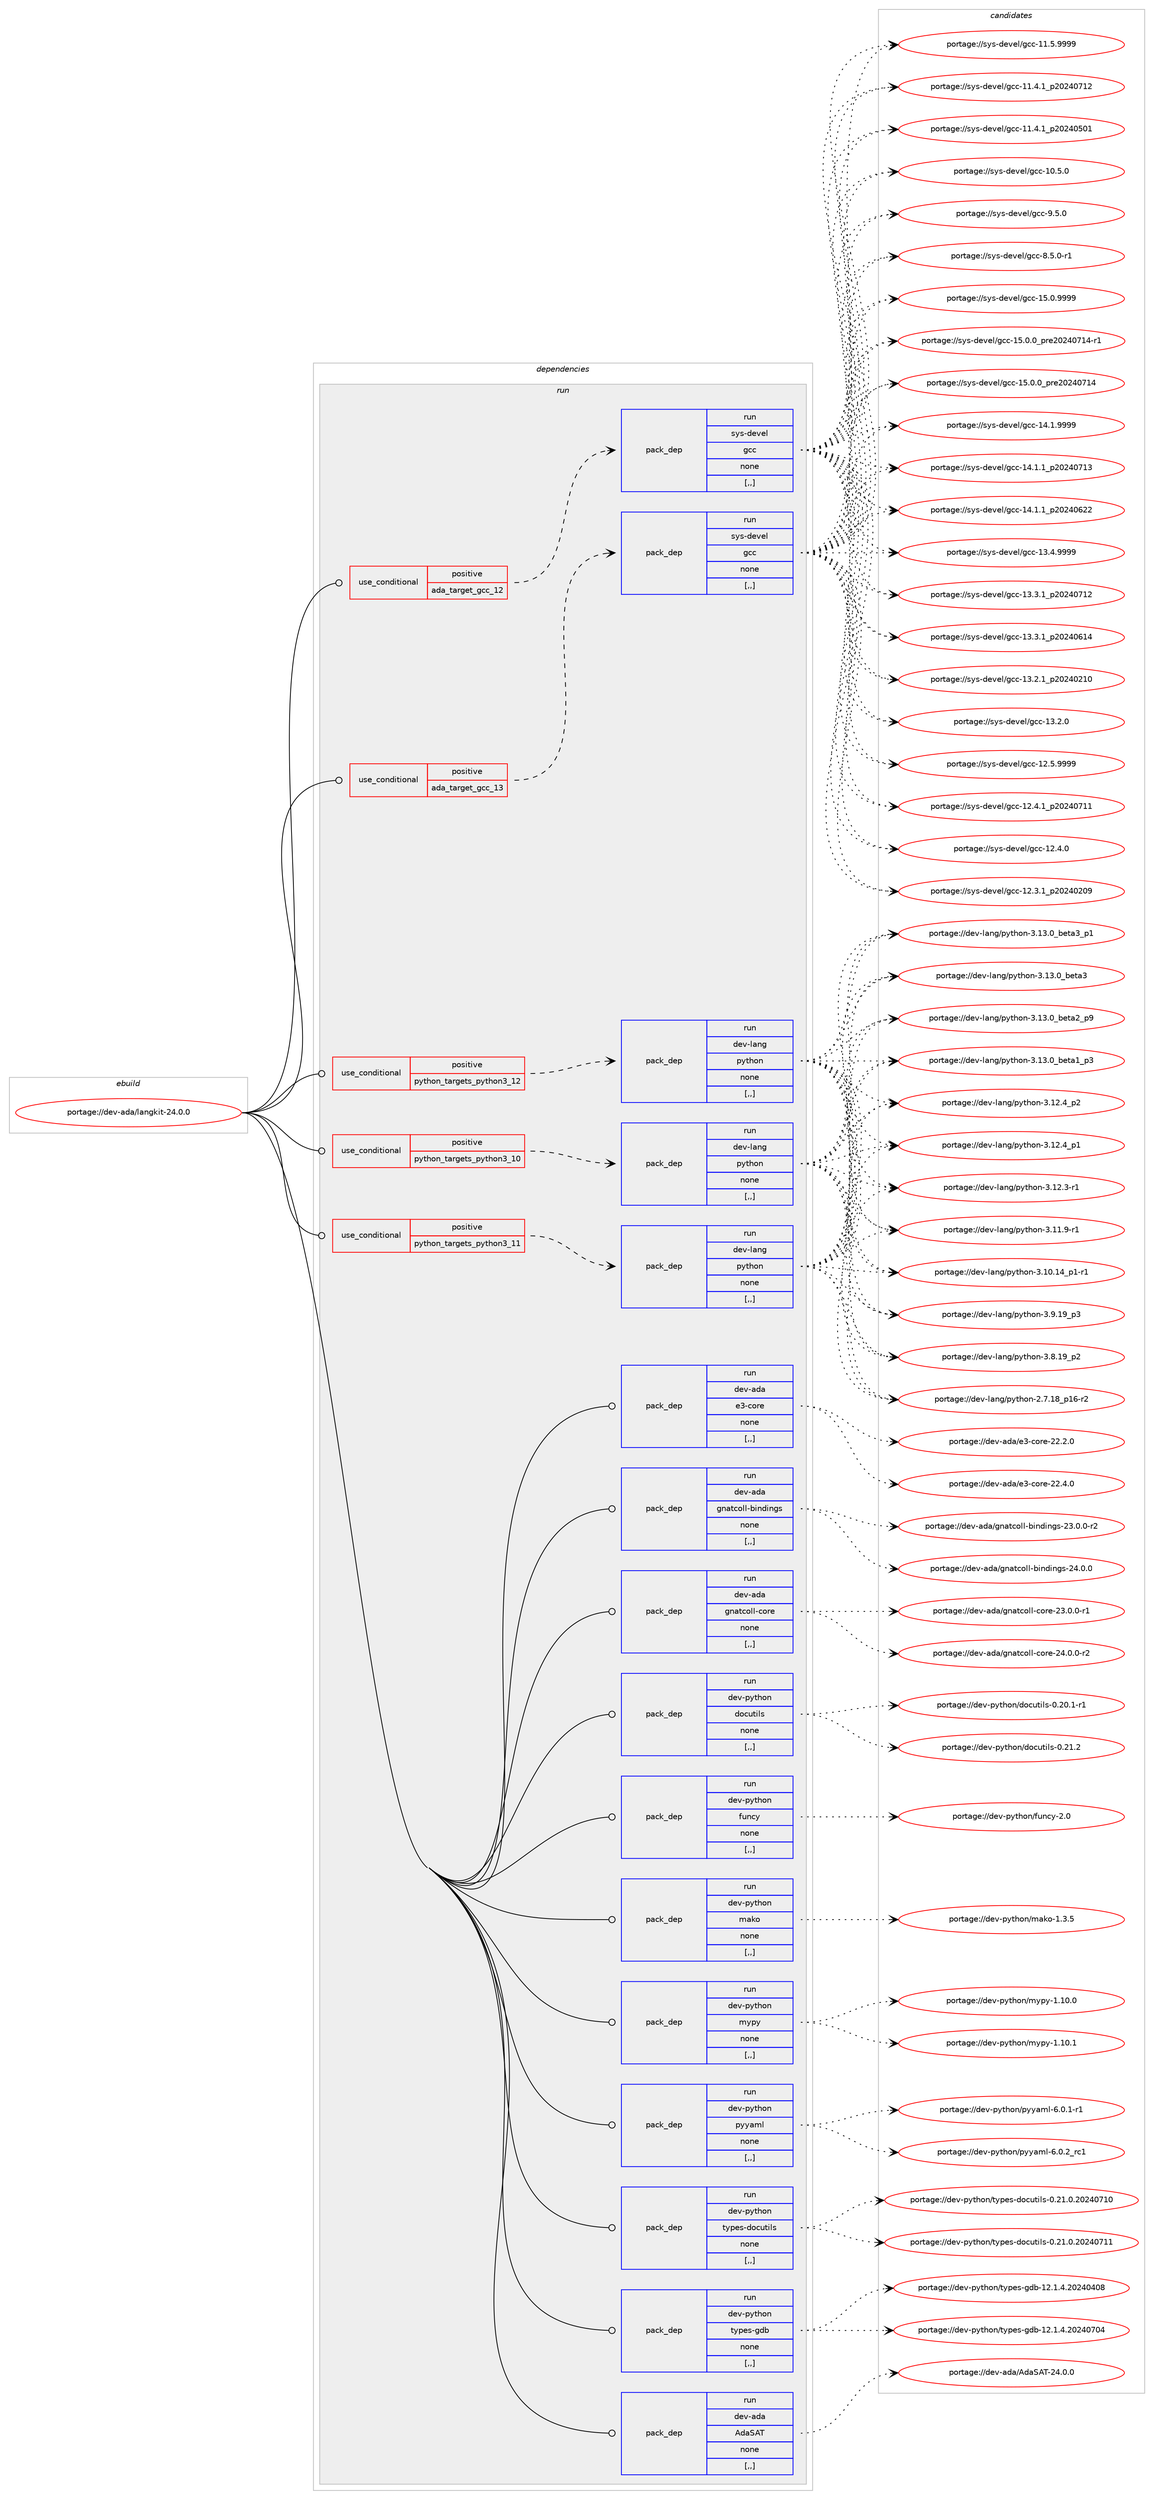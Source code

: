 digraph prolog {

# *************
# Graph options
# *************

newrank=true;
concentrate=true;
compound=true;
graph [rankdir=LR,fontname=Helvetica,fontsize=10,ranksep=1.5];#, ranksep=2.5, nodesep=0.2];
edge  [arrowhead=vee];
node  [fontname=Helvetica,fontsize=10];

# **********
# The ebuild
# **********

subgraph cluster_leftcol {
color=gray;
label=<<i>ebuild</i>>;
id [label="portage://dev-ada/langkit-24.0.0", color=red, width=4, href="../dev-ada/langkit-24.0.0.svg"];
}

# ****************
# The dependencies
# ****************

subgraph cluster_midcol {
color=gray;
label=<<i>dependencies</i>>;
subgraph cluster_compile {
fillcolor="#eeeeee";
style=filled;
label=<<i>compile</i>>;
}
subgraph cluster_compileandrun {
fillcolor="#eeeeee";
style=filled;
label=<<i>compile and run</i>>;
}
subgraph cluster_run {
fillcolor="#eeeeee";
style=filled;
label=<<i>run</i>>;
subgraph cond16703 {
dependency64180 [label=<<TABLE BORDER="0" CELLBORDER="1" CELLSPACING="0" CELLPADDING="4"><TR><TD ROWSPAN="3" CELLPADDING="10">use_conditional</TD></TR><TR><TD>positive</TD></TR><TR><TD>ada_target_gcc_12</TD></TR></TABLE>>, shape=none, color=red];
subgraph pack46557 {
dependency64181 [label=<<TABLE BORDER="0" CELLBORDER="1" CELLSPACING="0" CELLPADDING="4" WIDTH="220"><TR><TD ROWSPAN="6" CELLPADDING="30">pack_dep</TD></TR><TR><TD WIDTH="110">run</TD></TR><TR><TD>sys-devel</TD></TR><TR><TD>gcc</TD></TR><TR><TD>none</TD></TR><TR><TD>[,,]</TD></TR></TABLE>>, shape=none, color=blue];
}
dependency64180:e -> dependency64181:w [weight=20,style="dashed",arrowhead="vee"];
}
id:e -> dependency64180:w [weight=20,style="solid",arrowhead="odot"];
subgraph cond16704 {
dependency64182 [label=<<TABLE BORDER="0" CELLBORDER="1" CELLSPACING="0" CELLPADDING="4"><TR><TD ROWSPAN="3" CELLPADDING="10">use_conditional</TD></TR><TR><TD>positive</TD></TR><TR><TD>ada_target_gcc_13</TD></TR></TABLE>>, shape=none, color=red];
subgraph pack46558 {
dependency64183 [label=<<TABLE BORDER="0" CELLBORDER="1" CELLSPACING="0" CELLPADDING="4" WIDTH="220"><TR><TD ROWSPAN="6" CELLPADDING="30">pack_dep</TD></TR><TR><TD WIDTH="110">run</TD></TR><TR><TD>sys-devel</TD></TR><TR><TD>gcc</TD></TR><TR><TD>none</TD></TR><TR><TD>[,,]</TD></TR></TABLE>>, shape=none, color=blue];
}
dependency64182:e -> dependency64183:w [weight=20,style="dashed",arrowhead="vee"];
}
id:e -> dependency64182:w [weight=20,style="solid",arrowhead="odot"];
subgraph cond16705 {
dependency64184 [label=<<TABLE BORDER="0" CELLBORDER="1" CELLSPACING="0" CELLPADDING="4"><TR><TD ROWSPAN="3" CELLPADDING="10">use_conditional</TD></TR><TR><TD>positive</TD></TR><TR><TD>python_targets_python3_10</TD></TR></TABLE>>, shape=none, color=red];
subgraph pack46559 {
dependency64185 [label=<<TABLE BORDER="0" CELLBORDER="1" CELLSPACING="0" CELLPADDING="4" WIDTH="220"><TR><TD ROWSPAN="6" CELLPADDING="30">pack_dep</TD></TR><TR><TD WIDTH="110">run</TD></TR><TR><TD>dev-lang</TD></TR><TR><TD>python</TD></TR><TR><TD>none</TD></TR><TR><TD>[,,]</TD></TR></TABLE>>, shape=none, color=blue];
}
dependency64184:e -> dependency64185:w [weight=20,style="dashed",arrowhead="vee"];
}
id:e -> dependency64184:w [weight=20,style="solid",arrowhead="odot"];
subgraph cond16706 {
dependency64186 [label=<<TABLE BORDER="0" CELLBORDER="1" CELLSPACING="0" CELLPADDING="4"><TR><TD ROWSPAN="3" CELLPADDING="10">use_conditional</TD></TR><TR><TD>positive</TD></TR><TR><TD>python_targets_python3_11</TD></TR></TABLE>>, shape=none, color=red];
subgraph pack46560 {
dependency64187 [label=<<TABLE BORDER="0" CELLBORDER="1" CELLSPACING="0" CELLPADDING="4" WIDTH="220"><TR><TD ROWSPAN="6" CELLPADDING="30">pack_dep</TD></TR><TR><TD WIDTH="110">run</TD></TR><TR><TD>dev-lang</TD></TR><TR><TD>python</TD></TR><TR><TD>none</TD></TR><TR><TD>[,,]</TD></TR></TABLE>>, shape=none, color=blue];
}
dependency64186:e -> dependency64187:w [weight=20,style="dashed",arrowhead="vee"];
}
id:e -> dependency64186:w [weight=20,style="solid",arrowhead="odot"];
subgraph cond16707 {
dependency64188 [label=<<TABLE BORDER="0" CELLBORDER="1" CELLSPACING="0" CELLPADDING="4"><TR><TD ROWSPAN="3" CELLPADDING="10">use_conditional</TD></TR><TR><TD>positive</TD></TR><TR><TD>python_targets_python3_12</TD></TR></TABLE>>, shape=none, color=red];
subgraph pack46561 {
dependency64189 [label=<<TABLE BORDER="0" CELLBORDER="1" CELLSPACING="0" CELLPADDING="4" WIDTH="220"><TR><TD ROWSPAN="6" CELLPADDING="30">pack_dep</TD></TR><TR><TD WIDTH="110">run</TD></TR><TR><TD>dev-lang</TD></TR><TR><TD>python</TD></TR><TR><TD>none</TD></TR><TR><TD>[,,]</TD></TR></TABLE>>, shape=none, color=blue];
}
dependency64188:e -> dependency64189:w [weight=20,style="dashed",arrowhead="vee"];
}
id:e -> dependency64188:w [weight=20,style="solid",arrowhead="odot"];
subgraph pack46562 {
dependency64190 [label=<<TABLE BORDER="0" CELLBORDER="1" CELLSPACING="0" CELLPADDING="4" WIDTH="220"><TR><TD ROWSPAN="6" CELLPADDING="30">pack_dep</TD></TR><TR><TD WIDTH="110">run</TD></TR><TR><TD>dev-ada</TD></TR><TR><TD>AdaSAT</TD></TR><TR><TD>none</TD></TR><TR><TD>[,,]</TD></TR></TABLE>>, shape=none, color=blue];
}
id:e -> dependency64190:w [weight=20,style="solid",arrowhead="odot"];
subgraph pack46563 {
dependency64191 [label=<<TABLE BORDER="0" CELLBORDER="1" CELLSPACING="0" CELLPADDING="4" WIDTH="220"><TR><TD ROWSPAN="6" CELLPADDING="30">pack_dep</TD></TR><TR><TD WIDTH="110">run</TD></TR><TR><TD>dev-ada</TD></TR><TR><TD>e3-core</TD></TR><TR><TD>none</TD></TR><TR><TD>[,,]</TD></TR></TABLE>>, shape=none, color=blue];
}
id:e -> dependency64191:w [weight=20,style="solid",arrowhead="odot"];
subgraph pack46564 {
dependency64192 [label=<<TABLE BORDER="0" CELLBORDER="1" CELLSPACING="0" CELLPADDING="4" WIDTH="220"><TR><TD ROWSPAN="6" CELLPADDING="30">pack_dep</TD></TR><TR><TD WIDTH="110">run</TD></TR><TR><TD>dev-ada</TD></TR><TR><TD>gnatcoll-bindings</TD></TR><TR><TD>none</TD></TR><TR><TD>[,,]</TD></TR></TABLE>>, shape=none, color=blue];
}
id:e -> dependency64192:w [weight=20,style="solid",arrowhead="odot"];
subgraph pack46565 {
dependency64193 [label=<<TABLE BORDER="0" CELLBORDER="1" CELLSPACING="0" CELLPADDING="4" WIDTH="220"><TR><TD ROWSPAN="6" CELLPADDING="30">pack_dep</TD></TR><TR><TD WIDTH="110">run</TD></TR><TR><TD>dev-ada</TD></TR><TR><TD>gnatcoll-core</TD></TR><TR><TD>none</TD></TR><TR><TD>[,,]</TD></TR></TABLE>>, shape=none, color=blue];
}
id:e -> dependency64193:w [weight=20,style="solid",arrowhead="odot"];
subgraph pack46566 {
dependency64194 [label=<<TABLE BORDER="0" CELLBORDER="1" CELLSPACING="0" CELLPADDING="4" WIDTH="220"><TR><TD ROWSPAN="6" CELLPADDING="30">pack_dep</TD></TR><TR><TD WIDTH="110">run</TD></TR><TR><TD>dev-python</TD></TR><TR><TD>docutils</TD></TR><TR><TD>none</TD></TR><TR><TD>[,,]</TD></TR></TABLE>>, shape=none, color=blue];
}
id:e -> dependency64194:w [weight=20,style="solid",arrowhead="odot"];
subgraph pack46567 {
dependency64195 [label=<<TABLE BORDER="0" CELLBORDER="1" CELLSPACING="0" CELLPADDING="4" WIDTH="220"><TR><TD ROWSPAN="6" CELLPADDING="30">pack_dep</TD></TR><TR><TD WIDTH="110">run</TD></TR><TR><TD>dev-python</TD></TR><TR><TD>funcy</TD></TR><TR><TD>none</TD></TR><TR><TD>[,,]</TD></TR></TABLE>>, shape=none, color=blue];
}
id:e -> dependency64195:w [weight=20,style="solid",arrowhead="odot"];
subgraph pack46568 {
dependency64196 [label=<<TABLE BORDER="0" CELLBORDER="1" CELLSPACING="0" CELLPADDING="4" WIDTH="220"><TR><TD ROWSPAN="6" CELLPADDING="30">pack_dep</TD></TR><TR><TD WIDTH="110">run</TD></TR><TR><TD>dev-python</TD></TR><TR><TD>mako</TD></TR><TR><TD>none</TD></TR><TR><TD>[,,]</TD></TR></TABLE>>, shape=none, color=blue];
}
id:e -> dependency64196:w [weight=20,style="solid",arrowhead="odot"];
subgraph pack46569 {
dependency64197 [label=<<TABLE BORDER="0" CELLBORDER="1" CELLSPACING="0" CELLPADDING="4" WIDTH="220"><TR><TD ROWSPAN="6" CELLPADDING="30">pack_dep</TD></TR><TR><TD WIDTH="110">run</TD></TR><TR><TD>dev-python</TD></TR><TR><TD>mypy</TD></TR><TR><TD>none</TD></TR><TR><TD>[,,]</TD></TR></TABLE>>, shape=none, color=blue];
}
id:e -> dependency64197:w [weight=20,style="solid",arrowhead="odot"];
subgraph pack46570 {
dependency64198 [label=<<TABLE BORDER="0" CELLBORDER="1" CELLSPACING="0" CELLPADDING="4" WIDTH="220"><TR><TD ROWSPAN="6" CELLPADDING="30">pack_dep</TD></TR><TR><TD WIDTH="110">run</TD></TR><TR><TD>dev-python</TD></TR><TR><TD>pyyaml</TD></TR><TR><TD>none</TD></TR><TR><TD>[,,]</TD></TR></TABLE>>, shape=none, color=blue];
}
id:e -> dependency64198:w [weight=20,style="solid",arrowhead="odot"];
subgraph pack46571 {
dependency64199 [label=<<TABLE BORDER="0" CELLBORDER="1" CELLSPACING="0" CELLPADDING="4" WIDTH="220"><TR><TD ROWSPAN="6" CELLPADDING="30">pack_dep</TD></TR><TR><TD WIDTH="110">run</TD></TR><TR><TD>dev-python</TD></TR><TR><TD>types-docutils</TD></TR><TR><TD>none</TD></TR><TR><TD>[,,]</TD></TR></TABLE>>, shape=none, color=blue];
}
id:e -> dependency64199:w [weight=20,style="solid",arrowhead="odot"];
subgraph pack46572 {
dependency64200 [label=<<TABLE BORDER="0" CELLBORDER="1" CELLSPACING="0" CELLPADDING="4" WIDTH="220"><TR><TD ROWSPAN="6" CELLPADDING="30">pack_dep</TD></TR><TR><TD WIDTH="110">run</TD></TR><TR><TD>dev-python</TD></TR><TR><TD>types-gdb</TD></TR><TR><TD>none</TD></TR><TR><TD>[,,]</TD></TR></TABLE>>, shape=none, color=blue];
}
id:e -> dependency64200:w [weight=20,style="solid",arrowhead="odot"];
}
}

# **************
# The candidates
# **************

subgraph cluster_choices {
rank=same;
color=gray;
label=<<i>candidates</i>>;

subgraph choice46557 {
color=black;
nodesep=1;
choice1151211154510010111810110847103999945495346484657575757 [label="portage://sys-devel/gcc-15.0.9999", color=red, width=4,href="../sys-devel/gcc-15.0.9999.svg"];
choice11512111545100101118101108471039999454953464846489511211410150485052485549524511449 [label="portage://sys-devel/gcc-15.0.0_pre20240714-r1", color=red, width=4,href="../sys-devel/gcc-15.0.0_pre20240714-r1.svg"];
choice1151211154510010111810110847103999945495346484648951121141015048505248554952 [label="portage://sys-devel/gcc-15.0.0_pre20240714", color=red, width=4,href="../sys-devel/gcc-15.0.0_pre20240714.svg"];
choice1151211154510010111810110847103999945495246494657575757 [label="portage://sys-devel/gcc-14.1.9999", color=red, width=4,href="../sys-devel/gcc-14.1.9999.svg"];
choice1151211154510010111810110847103999945495246494649951125048505248554951 [label="portage://sys-devel/gcc-14.1.1_p20240713", color=red, width=4,href="../sys-devel/gcc-14.1.1_p20240713.svg"];
choice1151211154510010111810110847103999945495246494649951125048505248545050 [label="portage://sys-devel/gcc-14.1.1_p20240622", color=red, width=4,href="../sys-devel/gcc-14.1.1_p20240622.svg"];
choice1151211154510010111810110847103999945495146524657575757 [label="portage://sys-devel/gcc-13.4.9999", color=red, width=4,href="../sys-devel/gcc-13.4.9999.svg"];
choice1151211154510010111810110847103999945495146514649951125048505248554950 [label="portage://sys-devel/gcc-13.3.1_p20240712", color=red, width=4,href="../sys-devel/gcc-13.3.1_p20240712.svg"];
choice1151211154510010111810110847103999945495146514649951125048505248544952 [label="portage://sys-devel/gcc-13.3.1_p20240614", color=red, width=4,href="../sys-devel/gcc-13.3.1_p20240614.svg"];
choice1151211154510010111810110847103999945495146504649951125048505248504948 [label="portage://sys-devel/gcc-13.2.1_p20240210", color=red, width=4,href="../sys-devel/gcc-13.2.1_p20240210.svg"];
choice1151211154510010111810110847103999945495146504648 [label="portage://sys-devel/gcc-13.2.0", color=red, width=4,href="../sys-devel/gcc-13.2.0.svg"];
choice1151211154510010111810110847103999945495046534657575757 [label="portage://sys-devel/gcc-12.5.9999", color=red, width=4,href="../sys-devel/gcc-12.5.9999.svg"];
choice1151211154510010111810110847103999945495046524649951125048505248554949 [label="portage://sys-devel/gcc-12.4.1_p20240711", color=red, width=4,href="../sys-devel/gcc-12.4.1_p20240711.svg"];
choice1151211154510010111810110847103999945495046524648 [label="portage://sys-devel/gcc-12.4.0", color=red, width=4,href="../sys-devel/gcc-12.4.0.svg"];
choice1151211154510010111810110847103999945495046514649951125048505248504857 [label="portage://sys-devel/gcc-12.3.1_p20240209", color=red, width=4,href="../sys-devel/gcc-12.3.1_p20240209.svg"];
choice1151211154510010111810110847103999945494946534657575757 [label="portage://sys-devel/gcc-11.5.9999", color=red, width=4,href="../sys-devel/gcc-11.5.9999.svg"];
choice1151211154510010111810110847103999945494946524649951125048505248554950 [label="portage://sys-devel/gcc-11.4.1_p20240712", color=red, width=4,href="../sys-devel/gcc-11.4.1_p20240712.svg"];
choice1151211154510010111810110847103999945494946524649951125048505248534849 [label="portage://sys-devel/gcc-11.4.1_p20240501", color=red, width=4,href="../sys-devel/gcc-11.4.1_p20240501.svg"];
choice1151211154510010111810110847103999945494846534648 [label="portage://sys-devel/gcc-10.5.0", color=red, width=4,href="../sys-devel/gcc-10.5.0.svg"];
choice11512111545100101118101108471039999455746534648 [label="portage://sys-devel/gcc-9.5.0", color=red, width=4,href="../sys-devel/gcc-9.5.0.svg"];
choice115121115451001011181011084710399994556465346484511449 [label="portage://sys-devel/gcc-8.5.0-r1", color=red, width=4,href="../sys-devel/gcc-8.5.0-r1.svg"];
dependency64181:e -> choice1151211154510010111810110847103999945495346484657575757:w [style=dotted,weight="100"];
dependency64181:e -> choice11512111545100101118101108471039999454953464846489511211410150485052485549524511449:w [style=dotted,weight="100"];
dependency64181:e -> choice1151211154510010111810110847103999945495346484648951121141015048505248554952:w [style=dotted,weight="100"];
dependency64181:e -> choice1151211154510010111810110847103999945495246494657575757:w [style=dotted,weight="100"];
dependency64181:e -> choice1151211154510010111810110847103999945495246494649951125048505248554951:w [style=dotted,weight="100"];
dependency64181:e -> choice1151211154510010111810110847103999945495246494649951125048505248545050:w [style=dotted,weight="100"];
dependency64181:e -> choice1151211154510010111810110847103999945495146524657575757:w [style=dotted,weight="100"];
dependency64181:e -> choice1151211154510010111810110847103999945495146514649951125048505248554950:w [style=dotted,weight="100"];
dependency64181:e -> choice1151211154510010111810110847103999945495146514649951125048505248544952:w [style=dotted,weight="100"];
dependency64181:e -> choice1151211154510010111810110847103999945495146504649951125048505248504948:w [style=dotted,weight="100"];
dependency64181:e -> choice1151211154510010111810110847103999945495146504648:w [style=dotted,weight="100"];
dependency64181:e -> choice1151211154510010111810110847103999945495046534657575757:w [style=dotted,weight="100"];
dependency64181:e -> choice1151211154510010111810110847103999945495046524649951125048505248554949:w [style=dotted,weight="100"];
dependency64181:e -> choice1151211154510010111810110847103999945495046524648:w [style=dotted,weight="100"];
dependency64181:e -> choice1151211154510010111810110847103999945495046514649951125048505248504857:w [style=dotted,weight="100"];
dependency64181:e -> choice1151211154510010111810110847103999945494946534657575757:w [style=dotted,weight="100"];
dependency64181:e -> choice1151211154510010111810110847103999945494946524649951125048505248554950:w [style=dotted,weight="100"];
dependency64181:e -> choice1151211154510010111810110847103999945494946524649951125048505248534849:w [style=dotted,weight="100"];
dependency64181:e -> choice1151211154510010111810110847103999945494846534648:w [style=dotted,weight="100"];
dependency64181:e -> choice11512111545100101118101108471039999455746534648:w [style=dotted,weight="100"];
dependency64181:e -> choice115121115451001011181011084710399994556465346484511449:w [style=dotted,weight="100"];
}
subgraph choice46558 {
color=black;
nodesep=1;
choice1151211154510010111810110847103999945495346484657575757 [label="portage://sys-devel/gcc-15.0.9999", color=red, width=4,href="../sys-devel/gcc-15.0.9999.svg"];
choice11512111545100101118101108471039999454953464846489511211410150485052485549524511449 [label="portage://sys-devel/gcc-15.0.0_pre20240714-r1", color=red, width=4,href="../sys-devel/gcc-15.0.0_pre20240714-r1.svg"];
choice1151211154510010111810110847103999945495346484648951121141015048505248554952 [label="portage://sys-devel/gcc-15.0.0_pre20240714", color=red, width=4,href="../sys-devel/gcc-15.0.0_pre20240714.svg"];
choice1151211154510010111810110847103999945495246494657575757 [label="portage://sys-devel/gcc-14.1.9999", color=red, width=4,href="../sys-devel/gcc-14.1.9999.svg"];
choice1151211154510010111810110847103999945495246494649951125048505248554951 [label="portage://sys-devel/gcc-14.1.1_p20240713", color=red, width=4,href="../sys-devel/gcc-14.1.1_p20240713.svg"];
choice1151211154510010111810110847103999945495246494649951125048505248545050 [label="portage://sys-devel/gcc-14.1.1_p20240622", color=red, width=4,href="../sys-devel/gcc-14.1.1_p20240622.svg"];
choice1151211154510010111810110847103999945495146524657575757 [label="portage://sys-devel/gcc-13.4.9999", color=red, width=4,href="../sys-devel/gcc-13.4.9999.svg"];
choice1151211154510010111810110847103999945495146514649951125048505248554950 [label="portage://sys-devel/gcc-13.3.1_p20240712", color=red, width=4,href="../sys-devel/gcc-13.3.1_p20240712.svg"];
choice1151211154510010111810110847103999945495146514649951125048505248544952 [label="portage://sys-devel/gcc-13.3.1_p20240614", color=red, width=4,href="../sys-devel/gcc-13.3.1_p20240614.svg"];
choice1151211154510010111810110847103999945495146504649951125048505248504948 [label="portage://sys-devel/gcc-13.2.1_p20240210", color=red, width=4,href="../sys-devel/gcc-13.2.1_p20240210.svg"];
choice1151211154510010111810110847103999945495146504648 [label="portage://sys-devel/gcc-13.2.0", color=red, width=4,href="../sys-devel/gcc-13.2.0.svg"];
choice1151211154510010111810110847103999945495046534657575757 [label="portage://sys-devel/gcc-12.5.9999", color=red, width=4,href="../sys-devel/gcc-12.5.9999.svg"];
choice1151211154510010111810110847103999945495046524649951125048505248554949 [label="portage://sys-devel/gcc-12.4.1_p20240711", color=red, width=4,href="../sys-devel/gcc-12.4.1_p20240711.svg"];
choice1151211154510010111810110847103999945495046524648 [label="portage://sys-devel/gcc-12.4.0", color=red, width=4,href="../sys-devel/gcc-12.4.0.svg"];
choice1151211154510010111810110847103999945495046514649951125048505248504857 [label="portage://sys-devel/gcc-12.3.1_p20240209", color=red, width=4,href="../sys-devel/gcc-12.3.1_p20240209.svg"];
choice1151211154510010111810110847103999945494946534657575757 [label="portage://sys-devel/gcc-11.5.9999", color=red, width=4,href="../sys-devel/gcc-11.5.9999.svg"];
choice1151211154510010111810110847103999945494946524649951125048505248554950 [label="portage://sys-devel/gcc-11.4.1_p20240712", color=red, width=4,href="../sys-devel/gcc-11.4.1_p20240712.svg"];
choice1151211154510010111810110847103999945494946524649951125048505248534849 [label="portage://sys-devel/gcc-11.4.1_p20240501", color=red, width=4,href="../sys-devel/gcc-11.4.1_p20240501.svg"];
choice1151211154510010111810110847103999945494846534648 [label="portage://sys-devel/gcc-10.5.0", color=red, width=4,href="../sys-devel/gcc-10.5.0.svg"];
choice11512111545100101118101108471039999455746534648 [label="portage://sys-devel/gcc-9.5.0", color=red, width=4,href="../sys-devel/gcc-9.5.0.svg"];
choice115121115451001011181011084710399994556465346484511449 [label="portage://sys-devel/gcc-8.5.0-r1", color=red, width=4,href="../sys-devel/gcc-8.5.0-r1.svg"];
dependency64183:e -> choice1151211154510010111810110847103999945495346484657575757:w [style=dotted,weight="100"];
dependency64183:e -> choice11512111545100101118101108471039999454953464846489511211410150485052485549524511449:w [style=dotted,weight="100"];
dependency64183:e -> choice1151211154510010111810110847103999945495346484648951121141015048505248554952:w [style=dotted,weight="100"];
dependency64183:e -> choice1151211154510010111810110847103999945495246494657575757:w [style=dotted,weight="100"];
dependency64183:e -> choice1151211154510010111810110847103999945495246494649951125048505248554951:w [style=dotted,weight="100"];
dependency64183:e -> choice1151211154510010111810110847103999945495246494649951125048505248545050:w [style=dotted,weight="100"];
dependency64183:e -> choice1151211154510010111810110847103999945495146524657575757:w [style=dotted,weight="100"];
dependency64183:e -> choice1151211154510010111810110847103999945495146514649951125048505248554950:w [style=dotted,weight="100"];
dependency64183:e -> choice1151211154510010111810110847103999945495146514649951125048505248544952:w [style=dotted,weight="100"];
dependency64183:e -> choice1151211154510010111810110847103999945495146504649951125048505248504948:w [style=dotted,weight="100"];
dependency64183:e -> choice1151211154510010111810110847103999945495146504648:w [style=dotted,weight="100"];
dependency64183:e -> choice1151211154510010111810110847103999945495046534657575757:w [style=dotted,weight="100"];
dependency64183:e -> choice1151211154510010111810110847103999945495046524649951125048505248554949:w [style=dotted,weight="100"];
dependency64183:e -> choice1151211154510010111810110847103999945495046524648:w [style=dotted,weight="100"];
dependency64183:e -> choice1151211154510010111810110847103999945495046514649951125048505248504857:w [style=dotted,weight="100"];
dependency64183:e -> choice1151211154510010111810110847103999945494946534657575757:w [style=dotted,weight="100"];
dependency64183:e -> choice1151211154510010111810110847103999945494946524649951125048505248554950:w [style=dotted,weight="100"];
dependency64183:e -> choice1151211154510010111810110847103999945494946524649951125048505248534849:w [style=dotted,weight="100"];
dependency64183:e -> choice1151211154510010111810110847103999945494846534648:w [style=dotted,weight="100"];
dependency64183:e -> choice11512111545100101118101108471039999455746534648:w [style=dotted,weight="100"];
dependency64183:e -> choice115121115451001011181011084710399994556465346484511449:w [style=dotted,weight="100"];
}
subgraph choice46559 {
color=black;
nodesep=1;
choice10010111845108971101034711212111610411111045514649514648959810111697519511249 [label="portage://dev-lang/python-3.13.0_beta3_p1", color=red, width=4,href="../dev-lang/python-3.13.0_beta3_p1.svg"];
choice1001011184510897110103471121211161041111104551464951464895981011169751 [label="portage://dev-lang/python-3.13.0_beta3", color=red, width=4,href="../dev-lang/python-3.13.0_beta3.svg"];
choice10010111845108971101034711212111610411111045514649514648959810111697509511257 [label="portage://dev-lang/python-3.13.0_beta2_p9", color=red, width=4,href="../dev-lang/python-3.13.0_beta2_p9.svg"];
choice10010111845108971101034711212111610411111045514649514648959810111697499511251 [label="portage://dev-lang/python-3.13.0_beta1_p3", color=red, width=4,href="../dev-lang/python-3.13.0_beta1_p3.svg"];
choice100101118451089711010347112121116104111110455146495046529511250 [label="portage://dev-lang/python-3.12.4_p2", color=red, width=4,href="../dev-lang/python-3.12.4_p2.svg"];
choice100101118451089711010347112121116104111110455146495046529511249 [label="portage://dev-lang/python-3.12.4_p1", color=red, width=4,href="../dev-lang/python-3.12.4_p1.svg"];
choice100101118451089711010347112121116104111110455146495046514511449 [label="portage://dev-lang/python-3.12.3-r1", color=red, width=4,href="../dev-lang/python-3.12.3-r1.svg"];
choice100101118451089711010347112121116104111110455146494946574511449 [label="portage://dev-lang/python-3.11.9-r1", color=red, width=4,href="../dev-lang/python-3.11.9-r1.svg"];
choice100101118451089711010347112121116104111110455146494846495295112494511449 [label="portage://dev-lang/python-3.10.14_p1-r1", color=red, width=4,href="../dev-lang/python-3.10.14_p1-r1.svg"];
choice100101118451089711010347112121116104111110455146574649579511251 [label="portage://dev-lang/python-3.9.19_p3", color=red, width=4,href="../dev-lang/python-3.9.19_p3.svg"];
choice100101118451089711010347112121116104111110455146564649579511250 [label="portage://dev-lang/python-3.8.19_p2", color=red, width=4,href="../dev-lang/python-3.8.19_p2.svg"];
choice100101118451089711010347112121116104111110455046554649569511249544511450 [label="portage://dev-lang/python-2.7.18_p16-r2", color=red, width=4,href="../dev-lang/python-2.7.18_p16-r2.svg"];
dependency64185:e -> choice10010111845108971101034711212111610411111045514649514648959810111697519511249:w [style=dotted,weight="100"];
dependency64185:e -> choice1001011184510897110103471121211161041111104551464951464895981011169751:w [style=dotted,weight="100"];
dependency64185:e -> choice10010111845108971101034711212111610411111045514649514648959810111697509511257:w [style=dotted,weight="100"];
dependency64185:e -> choice10010111845108971101034711212111610411111045514649514648959810111697499511251:w [style=dotted,weight="100"];
dependency64185:e -> choice100101118451089711010347112121116104111110455146495046529511250:w [style=dotted,weight="100"];
dependency64185:e -> choice100101118451089711010347112121116104111110455146495046529511249:w [style=dotted,weight="100"];
dependency64185:e -> choice100101118451089711010347112121116104111110455146495046514511449:w [style=dotted,weight="100"];
dependency64185:e -> choice100101118451089711010347112121116104111110455146494946574511449:w [style=dotted,weight="100"];
dependency64185:e -> choice100101118451089711010347112121116104111110455146494846495295112494511449:w [style=dotted,weight="100"];
dependency64185:e -> choice100101118451089711010347112121116104111110455146574649579511251:w [style=dotted,weight="100"];
dependency64185:e -> choice100101118451089711010347112121116104111110455146564649579511250:w [style=dotted,weight="100"];
dependency64185:e -> choice100101118451089711010347112121116104111110455046554649569511249544511450:w [style=dotted,weight="100"];
}
subgraph choice46560 {
color=black;
nodesep=1;
choice10010111845108971101034711212111610411111045514649514648959810111697519511249 [label="portage://dev-lang/python-3.13.0_beta3_p1", color=red, width=4,href="../dev-lang/python-3.13.0_beta3_p1.svg"];
choice1001011184510897110103471121211161041111104551464951464895981011169751 [label="portage://dev-lang/python-3.13.0_beta3", color=red, width=4,href="../dev-lang/python-3.13.0_beta3.svg"];
choice10010111845108971101034711212111610411111045514649514648959810111697509511257 [label="portage://dev-lang/python-3.13.0_beta2_p9", color=red, width=4,href="../dev-lang/python-3.13.0_beta2_p9.svg"];
choice10010111845108971101034711212111610411111045514649514648959810111697499511251 [label="portage://dev-lang/python-3.13.0_beta1_p3", color=red, width=4,href="../dev-lang/python-3.13.0_beta1_p3.svg"];
choice100101118451089711010347112121116104111110455146495046529511250 [label="portage://dev-lang/python-3.12.4_p2", color=red, width=4,href="../dev-lang/python-3.12.4_p2.svg"];
choice100101118451089711010347112121116104111110455146495046529511249 [label="portage://dev-lang/python-3.12.4_p1", color=red, width=4,href="../dev-lang/python-3.12.4_p1.svg"];
choice100101118451089711010347112121116104111110455146495046514511449 [label="portage://dev-lang/python-3.12.3-r1", color=red, width=4,href="../dev-lang/python-3.12.3-r1.svg"];
choice100101118451089711010347112121116104111110455146494946574511449 [label="portage://dev-lang/python-3.11.9-r1", color=red, width=4,href="../dev-lang/python-3.11.9-r1.svg"];
choice100101118451089711010347112121116104111110455146494846495295112494511449 [label="portage://dev-lang/python-3.10.14_p1-r1", color=red, width=4,href="../dev-lang/python-3.10.14_p1-r1.svg"];
choice100101118451089711010347112121116104111110455146574649579511251 [label="portage://dev-lang/python-3.9.19_p3", color=red, width=4,href="../dev-lang/python-3.9.19_p3.svg"];
choice100101118451089711010347112121116104111110455146564649579511250 [label="portage://dev-lang/python-3.8.19_p2", color=red, width=4,href="../dev-lang/python-3.8.19_p2.svg"];
choice100101118451089711010347112121116104111110455046554649569511249544511450 [label="portage://dev-lang/python-2.7.18_p16-r2", color=red, width=4,href="../dev-lang/python-2.7.18_p16-r2.svg"];
dependency64187:e -> choice10010111845108971101034711212111610411111045514649514648959810111697519511249:w [style=dotted,weight="100"];
dependency64187:e -> choice1001011184510897110103471121211161041111104551464951464895981011169751:w [style=dotted,weight="100"];
dependency64187:e -> choice10010111845108971101034711212111610411111045514649514648959810111697509511257:w [style=dotted,weight="100"];
dependency64187:e -> choice10010111845108971101034711212111610411111045514649514648959810111697499511251:w [style=dotted,weight="100"];
dependency64187:e -> choice100101118451089711010347112121116104111110455146495046529511250:w [style=dotted,weight="100"];
dependency64187:e -> choice100101118451089711010347112121116104111110455146495046529511249:w [style=dotted,weight="100"];
dependency64187:e -> choice100101118451089711010347112121116104111110455146495046514511449:w [style=dotted,weight="100"];
dependency64187:e -> choice100101118451089711010347112121116104111110455146494946574511449:w [style=dotted,weight="100"];
dependency64187:e -> choice100101118451089711010347112121116104111110455146494846495295112494511449:w [style=dotted,weight="100"];
dependency64187:e -> choice100101118451089711010347112121116104111110455146574649579511251:w [style=dotted,weight="100"];
dependency64187:e -> choice100101118451089711010347112121116104111110455146564649579511250:w [style=dotted,weight="100"];
dependency64187:e -> choice100101118451089711010347112121116104111110455046554649569511249544511450:w [style=dotted,weight="100"];
}
subgraph choice46561 {
color=black;
nodesep=1;
choice10010111845108971101034711212111610411111045514649514648959810111697519511249 [label="portage://dev-lang/python-3.13.0_beta3_p1", color=red, width=4,href="../dev-lang/python-3.13.0_beta3_p1.svg"];
choice1001011184510897110103471121211161041111104551464951464895981011169751 [label="portage://dev-lang/python-3.13.0_beta3", color=red, width=4,href="../dev-lang/python-3.13.0_beta3.svg"];
choice10010111845108971101034711212111610411111045514649514648959810111697509511257 [label="portage://dev-lang/python-3.13.0_beta2_p9", color=red, width=4,href="../dev-lang/python-3.13.0_beta2_p9.svg"];
choice10010111845108971101034711212111610411111045514649514648959810111697499511251 [label="portage://dev-lang/python-3.13.0_beta1_p3", color=red, width=4,href="../dev-lang/python-3.13.0_beta1_p3.svg"];
choice100101118451089711010347112121116104111110455146495046529511250 [label="portage://dev-lang/python-3.12.4_p2", color=red, width=4,href="../dev-lang/python-3.12.4_p2.svg"];
choice100101118451089711010347112121116104111110455146495046529511249 [label="portage://dev-lang/python-3.12.4_p1", color=red, width=4,href="../dev-lang/python-3.12.4_p1.svg"];
choice100101118451089711010347112121116104111110455146495046514511449 [label="portage://dev-lang/python-3.12.3-r1", color=red, width=4,href="../dev-lang/python-3.12.3-r1.svg"];
choice100101118451089711010347112121116104111110455146494946574511449 [label="portage://dev-lang/python-3.11.9-r1", color=red, width=4,href="../dev-lang/python-3.11.9-r1.svg"];
choice100101118451089711010347112121116104111110455146494846495295112494511449 [label="portage://dev-lang/python-3.10.14_p1-r1", color=red, width=4,href="../dev-lang/python-3.10.14_p1-r1.svg"];
choice100101118451089711010347112121116104111110455146574649579511251 [label="portage://dev-lang/python-3.9.19_p3", color=red, width=4,href="../dev-lang/python-3.9.19_p3.svg"];
choice100101118451089711010347112121116104111110455146564649579511250 [label="portage://dev-lang/python-3.8.19_p2", color=red, width=4,href="../dev-lang/python-3.8.19_p2.svg"];
choice100101118451089711010347112121116104111110455046554649569511249544511450 [label="portage://dev-lang/python-2.7.18_p16-r2", color=red, width=4,href="../dev-lang/python-2.7.18_p16-r2.svg"];
dependency64189:e -> choice10010111845108971101034711212111610411111045514649514648959810111697519511249:w [style=dotted,weight="100"];
dependency64189:e -> choice1001011184510897110103471121211161041111104551464951464895981011169751:w [style=dotted,weight="100"];
dependency64189:e -> choice10010111845108971101034711212111610411111045514649514648959810111697509511257:w [style=dotted,weight="100"];
dependency64189:e -> choice10010111845108971101034711212111610411111045514649514648959810111697499511251:w [style=dotted,weight="100"];
dependency64189:e -> choice100101118451089711010347112121116104111110455146495046529511250:w [style=dotted,weight="100"];
dependency64189:e -> choice100101118451089711010347112121116104111110455146495046529511249:w [style=dotted,weight="100"];
dependency64189:e -> choice100101118451089711010347112121116104111110455146495046514511449:w [style=dotted,weight="100"];
dependency64189:e -> choice100101118451089711010347112121116104111110455146494946574511449:w [style=dotted,weight="100"];
dependency64189:e -> choice100101118451089711010347112121116104111110455146494846495295112494511449:w [style=dotted,weight="100"];
dependency64189:e -> choice100101118451089711010347112121116104111110455146574649579511251:w [style=dotted,weight="100"];
dependency64189:e -> choice100101118451089711010347112121116104111110455146564649579511250:w [style=dotted,weight="100"];
dependency64189:e -> choice100101118451089711010347112121116104111110455046554649569511249544511450:w [style=dotted,weight="100"];
}
subgraph choice46562 {
color=black;
nodesep=1;
choice10010111845971009747651009783658445505246484648 [label="portage://dev-ada/AdaSAT-24.0.0", color=red, width=4,href="../dev-ada/AdaSAT-24.0.0.svg"];
dependency64190:e -> choice10010111845971009747651009783658445505246484648:w [style=dotted,weight="100"];
}
subgraph choice46563 {
color=black;
nodesep=1;
choice1001011184597100974710151459911111410145505046524648 [label="portage://dev-ada/e3-core-22.4.0", color=red, width=4,href="../dev-ada/e3-core-22.4.0.svg"];
choice1001011184597100974710151459911111410145505046504648 [label="portage://dev-ada/e3-core-22.2.0", color=red, width=4,href="../dev-ada/e3-core-22.2.0.svg"];
dependency64191:e -> choice1001011184597100974710151459911111410145505046524648:w [style=dotted,weight="100"];
dependency64191:e -> choice1001011184597100974710151459911111410145505046504648:w [style=dotted,weight="100"];
}
subgraph choice46564 {
color=black;
nodesep=1;
choice100101118459710097471031109711699111108108459810511010010511010311545505246484648 [label="portage://dev-ada/gnatcoll-bindings-24.0.0", color=red, width=4,href="../dev-ada/gnatcoll-bindings-24.0.0.svg"];
choice1001011184597100974710311097116991111081084598105110100105110103115455051464846484511450 [label="portage://dev-ada/gnatcoll-bindings-23.0.0-r2", color=red, width=4,href="../dev-ada/gnatcoll-bindings-23.0.0-r2.svg"];
dependency64192:e -> choice100101118459710097471031109711699111108108459810511010010511010311545505246484648:w [style=dotted,weight="100"];
dependency64192:e -> choice1001011184597100974710311097116991111081084598105110100105110103115455051464846484511450:w [style=dotted,weight="100"];
}
subgraph choice46565 {
color=black;
nodesep=1;
choice1001011184597100974710311097116991111081084599111114101455052464846484511450 [label="portage://dev-ada/gnatcoll-core-24.0.0-r2", color=red, width=4,href="../dev-ada/gnatcoll-core-24.0.0-r2.svg"];
choice1001011184597100974710311097116991111081084599111114101455051464846484511449 [label="portage://dev-ada/gnatcoll-core-23.0.0-r1", color=red, width=4,href="../dev-ada/gnatcoll-core-23.0.0-r1.svg"];
dependency64193:e -> choice1001011184597100974710311097116991111081084599111114101455052464846484511450:w [style=dotted,weight="100"];
dependency64193:e -> choice1001011184597100974710311097116991111081084599111114101455051464846484511449:w [style=dotted,weight="100"];
}
subgraph choice46566 {
color=black;
nodesep=1;
choice10010111845112121116104111110471001119911711610510811545484650494650 [label="portage://dev-python/docutils-0.21.2", color=red, width=4,href="../dev-python/docutils-0.21.2.svg"];
choice100101118451121211161041111104710011199117116105108115454846504846494511449 [label="portage://dev-python/docutils-0.20.1-r1", color=red, width=4,href="../dev-python/docutils-0.20.1-r1.svg"];
dependency64194:e -> choice10010111845112121116104111110471001119911711610510811545484650494650:w [style=dotted,weight="100"];
dependency64194:e -> choice100101118451121211161041111104710011199117116105108115454846504846494511449:w [style=dotted,weight="100"];
}
subgraph choice46567 {
color=black;
nodesep=1;
choice10010111845112121116104111110471021171109912145504648 [label="portage://dev-python/funcy-2.0", color=red, width=4,href="../dev-python/funcy-2.0.svg"];
dependency64195:e -> choice10010111845112121116104111110471021171109912145504648:w [style=dotted,weight="100"];
}
subgraph choice46568 {
color=black;
nodesep=1;
choice100101118451121211161041111104710997107111454946514653 [label="portage://dev-python/mako-1.3.5", color=red, width=4,href="../dev-python/mako-1.3.5.svg"];
dependency64196:e -> choice100101118451121211161041111104710997107111454946514653:w [style=dotted,weight="100"];
}
subgraph choice46569 {
color=black;
nodesep=1;
choice100101118451121211161041111104710912111212145494649484649 [label="portage://dev-python/mypy-1.10.1", color=red, width=4,href="../dev-python/mypy-1.10.1.svg"];
choice100101118451121211161041111104710912111212145494649484648 [label="portage://dev-python/mypy-1.10.0", color=red, width=4,href="../dev-python/mypy-1.10.0.svg"];
dependency64197:e -> choice100101118451121211161041111104710912111212145494649484649:w [style=dotted,weight="100"];
dependency64197:e -> choice100101118451121211161041111104710912111212145494649484648:w [style=dotted,weight="100"];
}
subgraph choice46570 {
color=black;
nodesep=1;
choice100101118451121211161041111104711212112197109108455446484650951149949 [label="portage://dev-python/pyyaml-6.0.2_rc1", color=red, width=4,href="../dev-python/pyyaml-6.0.2_rc1.svg"];
choice1001011184511212111610411111047112121121971091084554464846494511449 [label="portage://dev-python/pyyaml-6.0.1-r1", color=red, width=4,href="../dev-python/pyyaml-6.0.1-r1.svg"];
dependency64198:e -> choice100101118451121211161041111104711212112197109108455446484650951149949:w [style=dotted,weight="100"];
dependency64198:e -> choice1001011184511212111610411111047112121121971091084554464846494511449:w [style=dotted,weight="100"];
}
subgraph choice46571 {
color=black;
nodesep=1;
choice1001011184511212111610411111047116121112101115451001119911711610510811545484650494648465048505248554949 [label="portage://dev-python/types-docutils-0.21.0.20240711", color=red, width=4,href="../dev-python/types-docutils-0.21.0.20240711.svg"];
choice1001011184511212111610411111047116121112101115451001119911711610510811545484650494648465048505248554948 [label="portage://dev-python/types-docutils-0.21.0.20240710", color=red, width=4,href="../dev-python/types-docutils-0.21.0.20240710.svg"];
dependency64199:e -> choice1001011184511212111610411111047116121112101115451001119911711610510811545484650494648465048505248554949:w [style=dotted,weight="100"];
dependency64199:e -> choice1001011184511212111610411111047116121112101115451001119911711610510811545484650494648465048505248554948:w [style=dotted,weight="100"];
}
subgraph choice46572 {
color=black;
nodesep=1;
choice1001011184511212111610411111047116121112101115451031009845495046494652465048505248554852 [label="portage://dev-python/types-gdb-12.1.4.20240704", color=red, width=4,href="../dev-python/types-gdb-12.1.4.20240704.svg"];
choice1001011184511212111610411111047116121112101115451031009845495046494652465048505248524856 [label="portage://dev-python/types-gdb-12.1.4.20240408", color=red, width=4,href="../dev-python/types-gdb-12.1.4.20240408.svg"];
dependency64200:e -> choice1001011184511212111610411111047116121112101115451031009845495046494652465048505248554852:w [style=dotted,weight="100"];
dependency64200:e -> choice1001011184511212111610411111047116121112101115451031009845495046494652465048505248524856:w [style=dotted,weight="100"];
}
}

}
